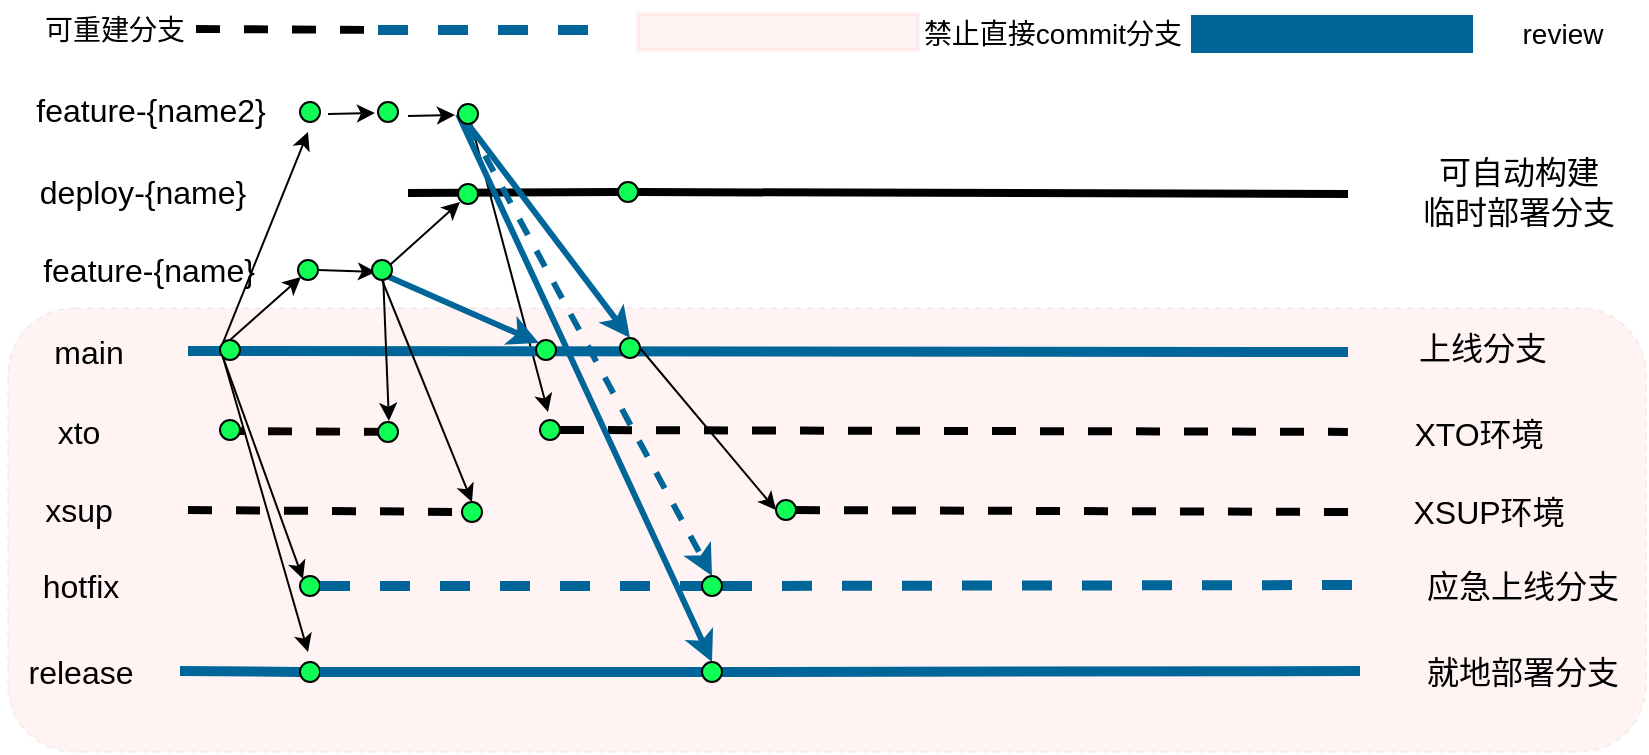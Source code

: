 <mxfile version="24.6.4" type="github">
  <diagram name="第 1 页" id="3vjqmPdJ6XcVQOQbQPiu">
    <mxGraphModel dx="1050" dy="625" grid="1" gridSize="10" guides="1" tooltips="1" connect="1" arrows="1" fold="1" page="1" pageScale="1" pageWidth="827" pageHeight="1169" math="0" shadow="0">
      <root>
        <mxCell id="0" />
        <mxCell id="1" parent="0" />
        <mxCell id="nEc7aX5YMjohuwjWSmMP-117" value="" style="endArrow=none;html=1;rounded=0;strokeWidth=4;" edge="1" parent="1" target="nEc7aX5YMjohuwjWSmMP-116">
          <mxGeometry width="50" height="50" relative="1" as="geometry">
            <mxPoint x="210" y="360.5" as="sourcePoint" />
            <mxPoint x="680" y="361" as="targetPoint" />
          </mxGeometry>
        </mxCell>
        <mxCell id="nEc7aX5YMjohuwjWSmMP-69" value="" style="endArrow=none;html=1;rounded=0;strokeWidth=4;" edge="1" parent="1" source="nEc7aX5YMjohuwjWSmMP-116">
          <mxGeometry width="50" height="50" relative="1" as="geometry">
            <mxPoint x="210" y="360.5" as="sourcePoint" />
            <mxPoint x="680" y="361" as="targetPoint" />
          </mxGeometry>
        </mxCell>
        <mxCell id="nEc7aX5YMjohuwjWSmMP-112" value="" style="endArrow=none;html=1;rounded=0;strokeWidth=4;dashed=1;" edge="1" parent="1">
          <mxGeometry width="50" height="50" relative="1" as="geometry">
            <mxPoint x="116" y="479.5" as="sourcePoint" />
            <mxPoint x="212" y="480" as="targetPoint" />
          </mxGeometry>
        </mxCell>
        <mxCell id="nEc7aX5YMjohuwjWSmMP-77" value="" style="rounded=1;whiteSpace=wrap;html=1;dashed=1;fillColor=#FF3414;opacity=5;" vertex="1" parent="1">
          <mxGeometry x="10" y="418" width="819" height="222" as="geometry" />
        </mxCell>
        <mxCell id="nEc7aX5YMjohuwjWSmMP-88" style="rounded=0;orthogonalLoop=1;jettySize=auto;html=1;exitX=0.5;exitY=0;exitDx=0;exitDy=0;" edge="1" parent="1">
          <mxGeometry relative="1" as="geometry">
            <mxPoint x="280" y="470" as="targetPoint" />
            <mxPoint x="239" y="316" as="sourcePoint" />
          </mxGeometry>
        </mxCell>
        <mxCell id="nEc7aX5YMjohuwjWSmMP-2" value="" style="endArrow=none;html=1;rounded=0;strokeColor=#006699;strokeWidth=5;" edge="1" parent="1">
          <mxGeometry width="50" height="50" relative="1" as="geometry">
            <mxPoint x="100" y="439.5" as="sourcePoint" />
            <mxPoint x="680" y="440" as="targetPoint" />
          </mxGeometry>
        </mxCell>
        <mxCell id="nEc7aX5YMjohuwjWSmMP-35" style="rounded=0;orthogonalLoop=1;jettySize=auto;html=1;exitX=1;exitY=0.5;exitDx=0;exitDy=0;entryX=0.5;entryY=1;entryDx=0;entryDy=0;" edge="1" parent="1" source="nEc7aX5YMjohuwjWSmMP-4">
          <mxGeometry relative="1" as="geometry">
            <mxPoint x="160.536" y="391.464" as="sourcePoint" />
            <mxPoint x="194" y="400" as="targetPoint" />
          </mxGeometry>
        </mxCell>
        <mxCell id="nEc7aX5YMjohuwjWSmMP-4" value="" style="ellipse;whiteSpace=wrap;html=1;aspect=fixed;fillColor=#0FFF57;" vertex="1" parent="1">
          <mxGeometry x="155" y="394" width="10" height="10" as="geometry" />
        </mxCell>
        <mxCell id="nEc7aX5YMjohuwjWSmMP-34" style="rounded=0;orthogonalLoop=1;jettySize=auto;html=1;exitX=0.5;exitY=0;exitDx=0;exitDy=0;entryX=0;entryY=1;entryDx=0;entryDy=0;" edge="1" parent="1" source="nEc7aX5YMjohuwjWSmMP-5" target="nEc7aX5YMjohuwjWSmMP-4">
          <mxGeometry relative="1" as="geometry" />
        </mxCell>
        <mxCell id="nEc7aX5YMjohuwjWSmMP-49" style="rounded=0;orthogonalLoop=1;jettySize=auto;html=1;exitX=0;exitY=1;exitDx=0;exitDy=0;entryX=0;entryY=0;entryDx=0;entryDy=0;" edge="1" parent="1" source="nEc7aX5YMjohuwjWSmMP-5" target="nEc7aX5YMjohuwjWSmMP-47">
          <mxGeometry relative="1" as="geometry" />
        </mxCell>
        <mxCell id="nEc7aX5YMjohuwjWSmMP-53" style="rounded=0;orthogonalLoop=1;jettySize=auto;html=1;exitX=0;exitY=0;exitDx=0;exitDy=0;" edge="1" parent="1" source="nEc7aX5YMjohuwjWSmMP-5">
          <mxGeometry relative="1" as="geometry">
            <mxPoint x="160" y="330" as="targetPoint" />
          </mxGeometry>
        </mxCell>
        <mxCell id="nEc7aX5YMjohuwjWSmMP-86" style="rounded=0;orthogonalLoop=1;jettySize=auto;html=1;exitX=0;exitY=1;exitDx=0;exitDy=0;" edge="1" parent="1" source="nEc7aX5YMjohuwjWSmMP-5">
          <mxGeometry relative="1" as="geometry">
            <mxPoint x="160" y="590" as="targetPoint" />
          </mxGeometry>
        </mxCell>
        <mxCell id="nEc7aX5YMjohuwjWSmMP-5" value="" style="ellipse;whiteSpace=wrap;html=1;aspect=fixed;fillColor=#0FFF57;" vertex="1" parent="1">
          <mxGeometry x="116" y="434" width="10" height="10" as="geometry" />
        </mxCell>
        <mxCell id="nEc7aX5YMjohuwjWSmMP-7" value="main" style="text;html=1;align=center;verticalAlign=middle;resizable=0;points=[];autosize=1;strokeColor=none;fillColor=none;fontSize=16;" vertex="1" parent="1">
          <mxGeometry x="20" y="425" width="60" height="30" as="geometry" />
        </mxCell>
        <mxCell id="nEc7aX5YMjohuwjWSmMP-8" value="feature-{name}" style="text;html=1;align=center;verticalAlign=middle;resizable=0;points=[];autosize=1;strokeColor=none;fillColor=none;fontSize=16;" vertex="1" parent="1">
          <mxGeometry x="15" y="384" width="130" height="30" as="geometry" />
        </mxCell>
        <mxCell id="nEc7aX5YMjohuwjWSmMP-11" value="xto" style="text;html=1;align=center;verticalAlign=middle;resizable=0;points=[];autosize=1;strokeColor=none;fillColor=none;fontSize=16;" vertex="1" parent="1">
          <mxGeometry x="25" y="465" width="40" height="30" as="geometry" />
        </mxCell>
        <mxCell id="nEc7aX5YMjohuwjWSmMP-15" value="" style="endArrow=none;html=1;rounded=0;strokeWidth=4;dashed=1;entryX=0.818;entryY=0.279;entryDx=0;entryDy=0;entryPerimeter=0;exitX=1;exitY=0.5;exitDx=0;exitDy=0;" edge="1" parent="1" source="nEc7aX5YMjohuwjWSmMP-89" target="nEc7aX5YMjohuwjWSmMP-77">
          <mxGeometry width="50" height="50" relative="1" as="geometry">
            <mxPoint x="117.0" y="479.009" as="sourcePoint" />
            <mxPoint x="610" y="480" as="targetPoint" />
          </mxGeometry>
        </mxCell>
        <mxCell id="nEc7aX5YMjohuwjWSmMP-19" value="xsup" style="text;html=1;align=center;verticalAlign=middle;resizable=0;points=[];autosize=1;strokeColor=none;fillColor=none;fontSize=16;" vertex="1" parent="1">
          <mxGeometry x="15" y="504" width="60" height="30" as="geometry" />
        </mxCell>
        <mxCell id="nEc7aX5YMjohuwjWSmMP-20" value="" style="endArrow=none;html=1;rounded=0;strokeWidth=4;dashed=1;" edge="1" parent="1" source="nEc7aX5YMjohuwjWSmMP-92">
          <mxGeometry width="50" height="50" relative="1" as="geometry">
            <mxPoint x="100" y="519" as="sourcePoint" />
            <mxPoint x="680" y="520" as="targetPoint" />
          </mxGeometry>
        </mxCell>
        <mxCell id="nEc7aX5YMjohuwjWSmMP-25" style="rounded=0;orthogonalLoop=1;jettySize=auto;html=1;exitX=0.5;exitY=1;exitDx=0;exitDy=0;entryX=0.5;entryY=0;entryDx=0;entryDy=0;" edge="1" parent="1" source="nEc7aX5YMjohuwjWSmMP-21" target="nEc7aX5YMjohuwjWSmMP-30">
          <mxGeometry relative="1" as="geometry">
            <mxPoint x="242" y="520" as="targetPoint" />
          </mxGeometry>
        </mxCell>
        <mxCell id="nEc7aX5YMjohuwjWSmMP-36" style="rounded=0;orthogonalLoop=1;jettySize=auto;html=1;exitX=0;exitY=1;exitDx=0;exitDy=0;entryX=0;entryY=0;entryDx=0;entryDy=0;" edge="1" parent="1">
          <mxGeometry relative="1" as="geometry">
            <mxPoint x="197.464" y="399.536" as="sourcePoint" />
            <mxPoint x="200.464" y="474.464" as="targetPoint" />
          </mxGeometry>
        </mxCell>
        <mxCell id="nEc7aX5YMjohuwjWSmMP-38" style="rounded=0;orthogonalLoop=1;jettySize=auto;html=1;exitX=1;exitY=1;exitDx=0;exitDy=0;entryX=0;entryY=0;entryDx=0;entryDy=0;strokeColor=#006699;strokeWidth=3;" edge="1" parent="1" source="nEc7aX5YMjohuwjWSmMP-21" target="nEc7aX5YMjohuwjWSmMP-37">
          <mxGeometry relative="1" as="geometry">
            <mxPoint x="195" y="383" as="sourcePoint" />
            <mxPoint x="238" y="433" as="targetPoint" />
          </mxGeometry>
        </mxCell>
        <mxCell id="nEc7aX5YMjohuwjWSmMP-40" style="rounded=0;orthogonalLoop=1;jettySize=auto;html=1;exitX=1;exitY=0;exitDx=0;exitDy=0;" edge="1" parent="1">
          <mxGeometry relative="1" as="geometry">
            <mxPoint x="236" y="365" as="targetPoint" />
            <mxPoint x="196.536" y="400.464" as="sourcePoint" />
          </mxGeometry>
        </mxCell>
        <mxCell id="nEc7aX5YMjohuwjWSmMP-21" value="" style="ellipse;whiteSpace=wrap;html=1;aspect=fixed;fillColor=#0FFF57;" vertex="1" parent="1">
          <mxGeometry x="192" y="394" width="10" height="10" as="geometry" />
        </mxCell>
        <mxCell id="nEc7aX5YMjohuwjWSmMP-26" value="" style="ellipse;whiteSpace=wrap;html=1;aspect=fixed;fillColor=#0FFF57;" vertex="1" parent="1">
          <mxGeometry x="195" y="475" width="10" height="10" as="geometry" />
        </mxCell>
        <mxCell id="nEc7aX5YMjohuwjWSmMP-30" value="" style="ellipse;whiteSpace=wrap;html=1;aspect=fixed;fillColor=#0FFF57;" vertex="1" parent="1">
          <mxGeometry x="237" y="515" width="10" height="10" as="geometry" />
        </mxCell>
        <mxCell id="nEc7aX5YMjohuwjWSmMP-37" value="" style="ellipse;whiteSpace=wrap;html=1;aspect=fixed;fillColor=#0FFF57;" vertex="1" parent="1">
          <mxGeometry x="274" y="434" width="10" height="10" as="geometry" />
        </mxCell>
        <mxCell id="nEc7aX5YMjohuwjWSmMP-39" value="deploy&lt;span style=&quot;background-color: initial;&quot;&gt;-{name}&lt;/span&gt;" style="text;html=1;align=center;verticalAlign=middle;resizable=0;points=[];autosize=1;strokeColor=none;fillColor=none;fontSize=16;" vertex="1" parent="1">
          <mxGeometry x="12" y="345" width="130" height="30" as="geometry" />
        </mxCell>
        <mxCell id="nEc7aX5YMjohuwjWSmMP-41" value="" style="ellipse;whiteSpace=wrap;html=1;aspect=fixed;fillColor=#0FFF57;" vertex="1" parent="1">
          <mxGeometry x="235" y="356" width="10" height="10" as="geometry" />
        </mxCell>
        <mxCell id="nEc7aX5YMjohuwjWSmMP-43" value="" style="endArrow=none;html=1;rounded=0;strokeColor=#006699;strokeWidth=5;dashed=1;" edge="1" parent="1" source="nEc7aX5YMjohuwjWSmMP-66">
          <mxGeometry width="50" height="50" relative="1" as="geometry">
            <mxPoint x="96" y="556.5" as="sourcePoint" />
            <mxPoint x="686" y="556.5" as="targetPoint" />
          </mxGeometry>
        </mxCell>
        <mxCell id="nEc7aX5YMjohuwjWSmMP-44" value="hotfix" style="text;html=1;align=center;verticalAlign=middle;resizable=0;points=[];autosize=1;strokeColor=none;fillColor=none;fontSize=16;" vertex="1" parent="1">
          <mxGeometry x="16" y="542" width="60" height="30" as="geometry" />
        </mxCell>
        <mxCell id="nEc7aX5YMjohuwjWSmMP-47" value="" style="ellipse;whiteSpace=wrap;html=1;aspect=fixed;fillColor=#0FFF57;" vertex="1" parent="1">
          <mxGeometry x="156" y="552" width="10" height="10" as="geometry" />
        </mxCell>
        <mxCell id="nEc7aX5YMjohuwjWSmMP-50" value="feature-{name2}" style="text;html=1;align=center;verticalAlign=middle;resizable=0;points=[];autosize=1;strokeColor=none;fillColor=none;fontSize=16;" vertex="1" parent="1">
          <mxGeometry x="11" y="304" width="140" height="30" as="geometry" />
        </mxCell>
        <mxCell id="nEc7aX5YMjohuwjWSmMP-56" style="rounded=0;orthogonalLoop=1;jettySize=auto;html=1;entryX=0;entryY=1;entryDx=0;entryDy=0;" edge="1" parent="1">
          <mxGeometry relative="1" as="geometry">
            <mxPoint x="170" y="321" as="sourcePoint" />
            <mxPoint x="193.464" y="320.536" as="targetPoint" />
          </mxGeometry>
        </mxCell>
        <mxCell id="nEc7aX5YMjohuwjWSmMP-52" value="" style="ellipse;whiteSpace=wrap;html=1;aspect=fixed;fillColor=#0FFF57;" vertex="1" parent="1">
          <mxGeometry x="156" y="315" width="10" height="10" as="geometry" />
        </mxCell>
        <mxCell id="nEc7aX5YMjohuwjWSmMP-54" value="" style="ellipse;whiteSpace=wrap;html=1;aspect=fixed;fillColor=#0FFF57;" vertex="1" parent="1">
          <mxGeometry x="195" y="315" width="10" height="10" as="geometry" />
        </mxCell>
        <mxCell id="nEc7aX5YMjohuwjWSmMP-57" style="rounded=0;orthogonalLoop=1;jettySize=auto;html=1;entryX=0;entryY=1;entryDx=0;entryDy=0;" edge="1" parent="1">
          <mxGeometry relative="1" as="geometry">
            <mxPoint x="210" y="322" as="sourcePoint" />
            <mxPoint x="233.464" y="321.536" as="targetPoint" />
          </mxGeometry>
        </mxCell>
        <mxCell id="nEc7aX5YMjohuwjWSmMP-63" style="rounded=0;orthogonalLoop=1;jettySize=auto;html=1;exitX=0.5;exitY=1;exitDx=0;exitDy=0;entryX=0.5;entryY=0;entryDx=0;entryDy=0;strokeWidth=3;strokeColor=#006699;" edge="1" parent="1" source="nEc7aX5YMjohuwjWSmMP-58" target="nEc7aX5YMjohuwjWSmMP-60">
          <mxGeometry relative="1" as="geometry" />
        </mxCell>
        <mxCell id="nEc7aX5YMjohuwjWSmMP-68" style="rounded=0;orthogonalLoop=1;jettySize=auto;html=1;exitX=0.5;exitY=1;exitDx=0;exitDy=0;entryX=0.5;entryY=0;entryDx=0;entryDy=0;strokeWidth=3;strokeColor=#006699;dashed=1;" edge="1" parent="1" source="nEc7aX5YMjohuwjWSmMP-58" target="nEc7aX5YMjohuwjWSmMP-66">
          <mxGeometry relative="1" as="geometry" />
        </mxCell>
        <mxCell id="nEc7aX5YMjohuwjWSmMP-85" style="rounded=0;orthogonalLoop=1;jettySize=auto;html=1;exitX=0;exitY=0.5;exitDx=0;exitDy=0;entryX=0.5;entryY=0;entryDx=0;entryDy=0;strokeWidth=3;strokeColor=#006699;" edge="1" parent="1" source="nEc7aX5YMjohuwjWSmMP-58" target="nEc7aX5YMjohuwjWSmMP-83">
          <mxGeometry relative="1" as="geometry" />
        </mxCell>
        <mxCell id="nEc7aX5YMjohuwjWSmMP-58" value="" style="ellipse;whiteSpace=wrap;html=1;aspect=fixed;fillColor=#0FFF57;" vertex="1" parent="1">
          <mxGeometry x="235" y="316" width="10" height="10" as="geometry" />
        </mxCell>
        <mxCell id="nEc7aX5YMjohuwjWSmMP-113" style="rounded=0;orthogonalLoop=1;jettySize=auto;html=1;exitX=1;exitY=0.5;exitDx=0;exitDy=0;entryX=0;entryY=0.5;entryDx=0;entryDy=0;" edge="1" parent="1" source="nEc7aX5YMjohuwjWSmMP-60" target="nEc7aX5YMjohuwjWSmMP-92">
          <mxGeometry relative="1" as="geometry" />
        </mxCell>
        <mxCell id="nEc7aX5YMjohuwjWSmMP-60" value="" style="ellipse;whiteSpace=wrap;html=1;aspect=fixed;fillColor=#0FFF57;" vertex="1" parent="1">
          <mxGeometry x="316" y="433" width="10" height="10" as="geometry" />
        </mxCell>
        <mxCell id="nEc7aX5YMjohuwjWSmMP-67" value="" style="endArrow=none;html=1;rounded=0;strokeColor=#006699;strokeWidth=5;dashed=1;" edge="1" parent="1" source="nEc7aX5YMjohuwjWSmMP-47" target="nEc7aX5YMjohuwjWSmMP-66">
          <mxGeometry width="50" height="50" relative="1" as="geometry">
            <mxPoint x="166" y="557" as="sourcePoint" />
            <mxPoint x="686" y="556.5" as="targetPoint" />
          </mxGeometry>
        </mxCell>
        <mxCell id="nEc7aX5YMjohuwjWSmMP-66" value="" style="ellipse;whiteSpace=wrap;html=1;aspect=fixed;fillColor=#0FFF57;" vertex="1" parent="1">
          <mxGeometry x="357" y="552" width="10" height="10" as="geometry" />
        </mxCell>
        <mxCell id="nEc7aX5YMjohuwjWSmMP-71" value="XTO环境" style="text;html=1;align=center;verticalAlign=middle;resizable=0;points=[];autosize=1;strokeColor=none;fillColor=none;fontSize=16;" vertex="1" parent="1">
          <mxGeometry x="700" y="466" width="90" height="30" as="geometry" />
        </mxCell>
        <mxCell id="nEc7aX5YMjohuwjWSmMP-72" value="XSUP环境" style="text;html=1;align=center;verticalAlign=middle;resizable=0;points=[];autosize=1;strokeColor=none;fillColor=none;fontSize=16;" vertex="1" parent="1">
          <mxGeometry x="700" y="505" width="100" height="30" as="geometry" />
        </mxCell>
        <mxCell id="nEc7aX5YMjohuwjWSmMP-73" value="可自动构建&lt;div&gt;临时部署分支&lt;/div&gt;" style="text;html=1;align=center;verticalAlign=middle;resizable=0;points=[];autosize=1;strokeColor=none;fillColor=none;fontSize=16;" vertex="1" parent="1">
          <mxGeometry x="705" y="335" width="120" height="50" as="geometry" />
        </mxCell>
        <mxCell id="nEc7aX5YMjohuwjWSmMP-74" value="应急上线分支" style="text;html=1;align=center;verticalAlign=middle;resizable=0;points=[];autosize=1;strokeColor=none;fillColor=none;fontSize=16;" vertex="1" parent="1">
          <mxGeometry x="707" y="542" width="120" height="30" as="geometry" />
        </mxCell>
        <mxCell id="nEc7aX5YMjohuwjWSmMP-75" value="上线分支" style="text;html=1;align=center;verticalAlign=middle;resizable=0;points=[];autosize=1;strokeColor=none;fillColor=none;fontSize=16;" vertex="1" parent="1">
          <mxGeometry x="702" y="423" width="90" height="30" as="geometry" />
        </mxCell>
        <mxCell id="nEc7aX5YMjohuwjWSmMP-78" value="" style="endArrow=none;html=1;rounded=0;strokeColor=#006699;strokeWidth=5;" edge="1" parent="1" source="nEc7aX5YMjohuwjWSmMP-83">
          <mxGeometry width="50" height="50" relative="1" as="geometry">
            <mxPoint x="96" y="599.5" as="sourcePoint" />
            <mxPoint x="686" y="599.5" as="targetPoint" />
          </mxGeometry>
        </mxCell>
        <mxCell id="nEc7aX5YMjohuwjWSmMP-79" value="release" style="text;html=1;align=center;verticalAlign=middle;resizable=0;points=[];autosize=1;strokeColor=none;fillColor=none;fontSize=16;" vertex="1" parent="1">
          <mxGeometry x="6" y="585" width="80" height="30" as="geometry" />
        </mxCell>
        <mxCell id="nEc7aX5YMjohuwjWSmMP-80" value="" style="endArrow=none;html=1;rounded=0;strokeColor=#006699;strokeWidth=5;" edge="1" parent="1" target="nEc7aX5YMjohuwjWSmMP-81">
          <mxGeometry width="50" height="50" relative="1" as="geometry">
            <mxPoint x="96" y="599.5" as="sourcePoint" />
            <mxPoint x="686" y="599.5" as="targetPoint" />
          </mxGeometry>
        </mxCell>
        <mxCell id="nEc7aX5YMjohuwjWSmMP-81" value="" style="ellipse;whiteSpace=wrap;html=1;aspect=fixed;fillColor=#0FFF57;" vertex="1" parent="1">
          <mxGeometry x="156" y="595" width="10" height="10" as="geometry" />
        </mxCell>
        <mxCell id="nEc7aX5YMjohuwjWSmMP-82" value="" style="endArrow=none;html=1;rounded=0;strokeColor=#006699;strokeWidth=5;" edge="1" parent="1" source="nEc7aX5YMjohuwjWSmMP-81" target="nEc7aX5YMjohuwjWSmMP-83">
          <mxGeometry width="50" height="50" relative="1" as="geometry">
            <mxPoint x="166" y="600" as="sourcePoint" />
            <mxPoint x="686" y="599.5" as="targetPoint" />
          </mxGeometry>
        </mxCell>
        <mxCell id="nEc7aX5YMjohuwjWSmMP-83" value="" style="ellipse;whiteSpace=wrap;html=1;aspect=fixed;fillColor=#0FFF57;" vertex="1" parent="1">
          <mxGeometry x="357" y="595" width="10" height="10" as="geometry" />
        </mxCell>
        <mxCell id="nEc7aX5YMjohuwjWSmMP-84" value="就地部署分支" style="text;html=1;align=center;verticalAlign=middle;resizable=0;points=[];autosize=1;strokeColor=none;fillColor=none;fontSize=16;" vertex="1" parent="1">
          <mxGeometry x="707" y="585" width="120" height="30" as="geometry" />
        </mxCell>
        <mxCell id="nEc7aX5YMjohuwjWSmMP-89" value="" style="ellipse;whiteSpace=wrap;html=1;aspect=fixed;fillColor=#0FFF57;" vertex="1" parent="1">
          <mxGeometry x="276" y="474" width="10" height="10" as="geometry" />
        </mxCell>
        <mxCell id="nEc7aX5YMjohuwjWSmMP-93" value="" style="endArrow=none;html=1;rounded=0;strokeWidth=4;dashed=1;" edge="1" parent="1">
          <mxGeometry width="50" height="50" relative="1" as="geometry">
            <mxPoint x="100" y="519" as="sourcePoint" />
            <mxPoint x="240" y="520" as="targetPoint" />
          </mxGeometry>
        </mxCell>
        <mxCell id="nEc7aX5YMjohuwjWSmMP-92" value="" style="ellipse;whiteSpace=wrap;html=1;aspect=fixed;fillColor=#0FFF57;" vertex="1" parent="1">
          <mxGeometry x="394" y="514" width="10" height="10" as="geometry" />
        </mxCell>
        <mxCell id="nEc7aX5YMjohuwjWSmMP-96" value="" style="ellipse;whiteSpace=wrap;html=1;aspect=fixed;fillColor=#0FFF57;" vertex="1" parent="1">
          <mxGeometry x="116" y="474" width="10" height="10" as="geometry" />
        </mxCell>
        <mxCell id="nEc7aX5YMjohuwjWSmMP-101" value="&lt;font style=&quot;font-size: 14px;&quot;&gt;可重建分支&lt;/font&gt;" style="text;html=1;align=center;verticalAlign=middle;resizable=0;points=[];autosize=1;strokeColor=none;fillColor=none;" vertex="1" parent="1">
          <mxGeometry x="18" y="264" width="90" height="30" as="geometry" />
        </mxCell>
        <mxCell id="nEc7aX5YMjohuwjWSmMP-107" value="" style="endArrow=none;html=1;rounded=0;strokeWidth=4;dashed=1;" edge="1" parent="1">
          <mxGeometry width="50" height="50" relative="1" as="geometry">
            <mxPoint x="104" y="278.5" as="sourcePoint" />
            <mxPoint x="200" y="279" as="targetPoint" />
          </mxGeometry>
        </mxCell>
        <mxCell id="nEc7aX5YMjohuwjWSmMP-108" value="" style="endArrow=none;html=1;rounded=0;strokeColor=#006699;strokeWidth=5;dashed=1;" edge="1" parent="1">
          <mxGeometry width="50" height="50" relative="1" as="geometry">
            <mxPoint x="195" y="279" as="sourcePoint" />
            <mxPoint x="300" y="279" as="targetPoint" />
          </mxGeometry>
        </mxCell>
        <mxCell id="nEc7aX5YMjohuwjWSmMP-109" value="" style="rounded=0;whiteSpace=wrap;html=1;strokeColor=#006699;fillColor=#006699;" vertex="1" parent="1">
          <mxGeometry x="602" y="272" width="140" height="18" as="geometry" />
        </mxCell>
        <mxCell id="nEc7aX5YMjohuwjWSmMP-110" value="&lt;span style=&quot;font-size: 14px;&quot;&gt;review&lt;/span&gt;" style="text;html=1;align=center;verticalAlign=middle;resizable=0;points=[];autosize=1;strokeColor=none;fillColor=none;" vertex="1" parent="1">
          <mxGeometry x="757" y="266" width="60" height="30" as="geometry" />
        </mxCell>
        <mxCell id="nEc7aX5YMjohuwjWSmMP-114" value="" style="rounded=0;whiteSpace=wrap;html=1;strokeColor=#FF0000;fillColor=#FF3414;opacity=5;strokeWidth=2;" vertex="1" parent="1">
          <mxGeometry x="325" y="271" width="140" height="18" as="geometry" />
        </mxCell>
        <mxCell id="nEc7aX5YMjohuwjWSmMP-115" value="&lt;span style=&quot;font-size: 14px;&quot;&gt;禁止直接commit分支&lt;/span&gt;" style="text;html=1;align=center;verticalAlign=middle;resizable=0;points=[];autosize=1;strokeColor=none;fillColor=none;" vertex="1" parent="1">
          <mxGeometry x="457" y="266" width="150" height="30" as="geometry" />
        </mxCell>
        <mxCell id="nEc7aX5YMjohuwjWSmMP-116" value="" style="ellipse;whiteSpace=wrap;html=1;aspect=fixed;fillColor=#0FFF57;" vertex="1" parent="1">
          <mxGeometry x="315" y="355" width="10" height="10" as="geometry" />
        </mxCell>
      </root>
    </mxGraphModel>
  </diagram>
</mxfile>
